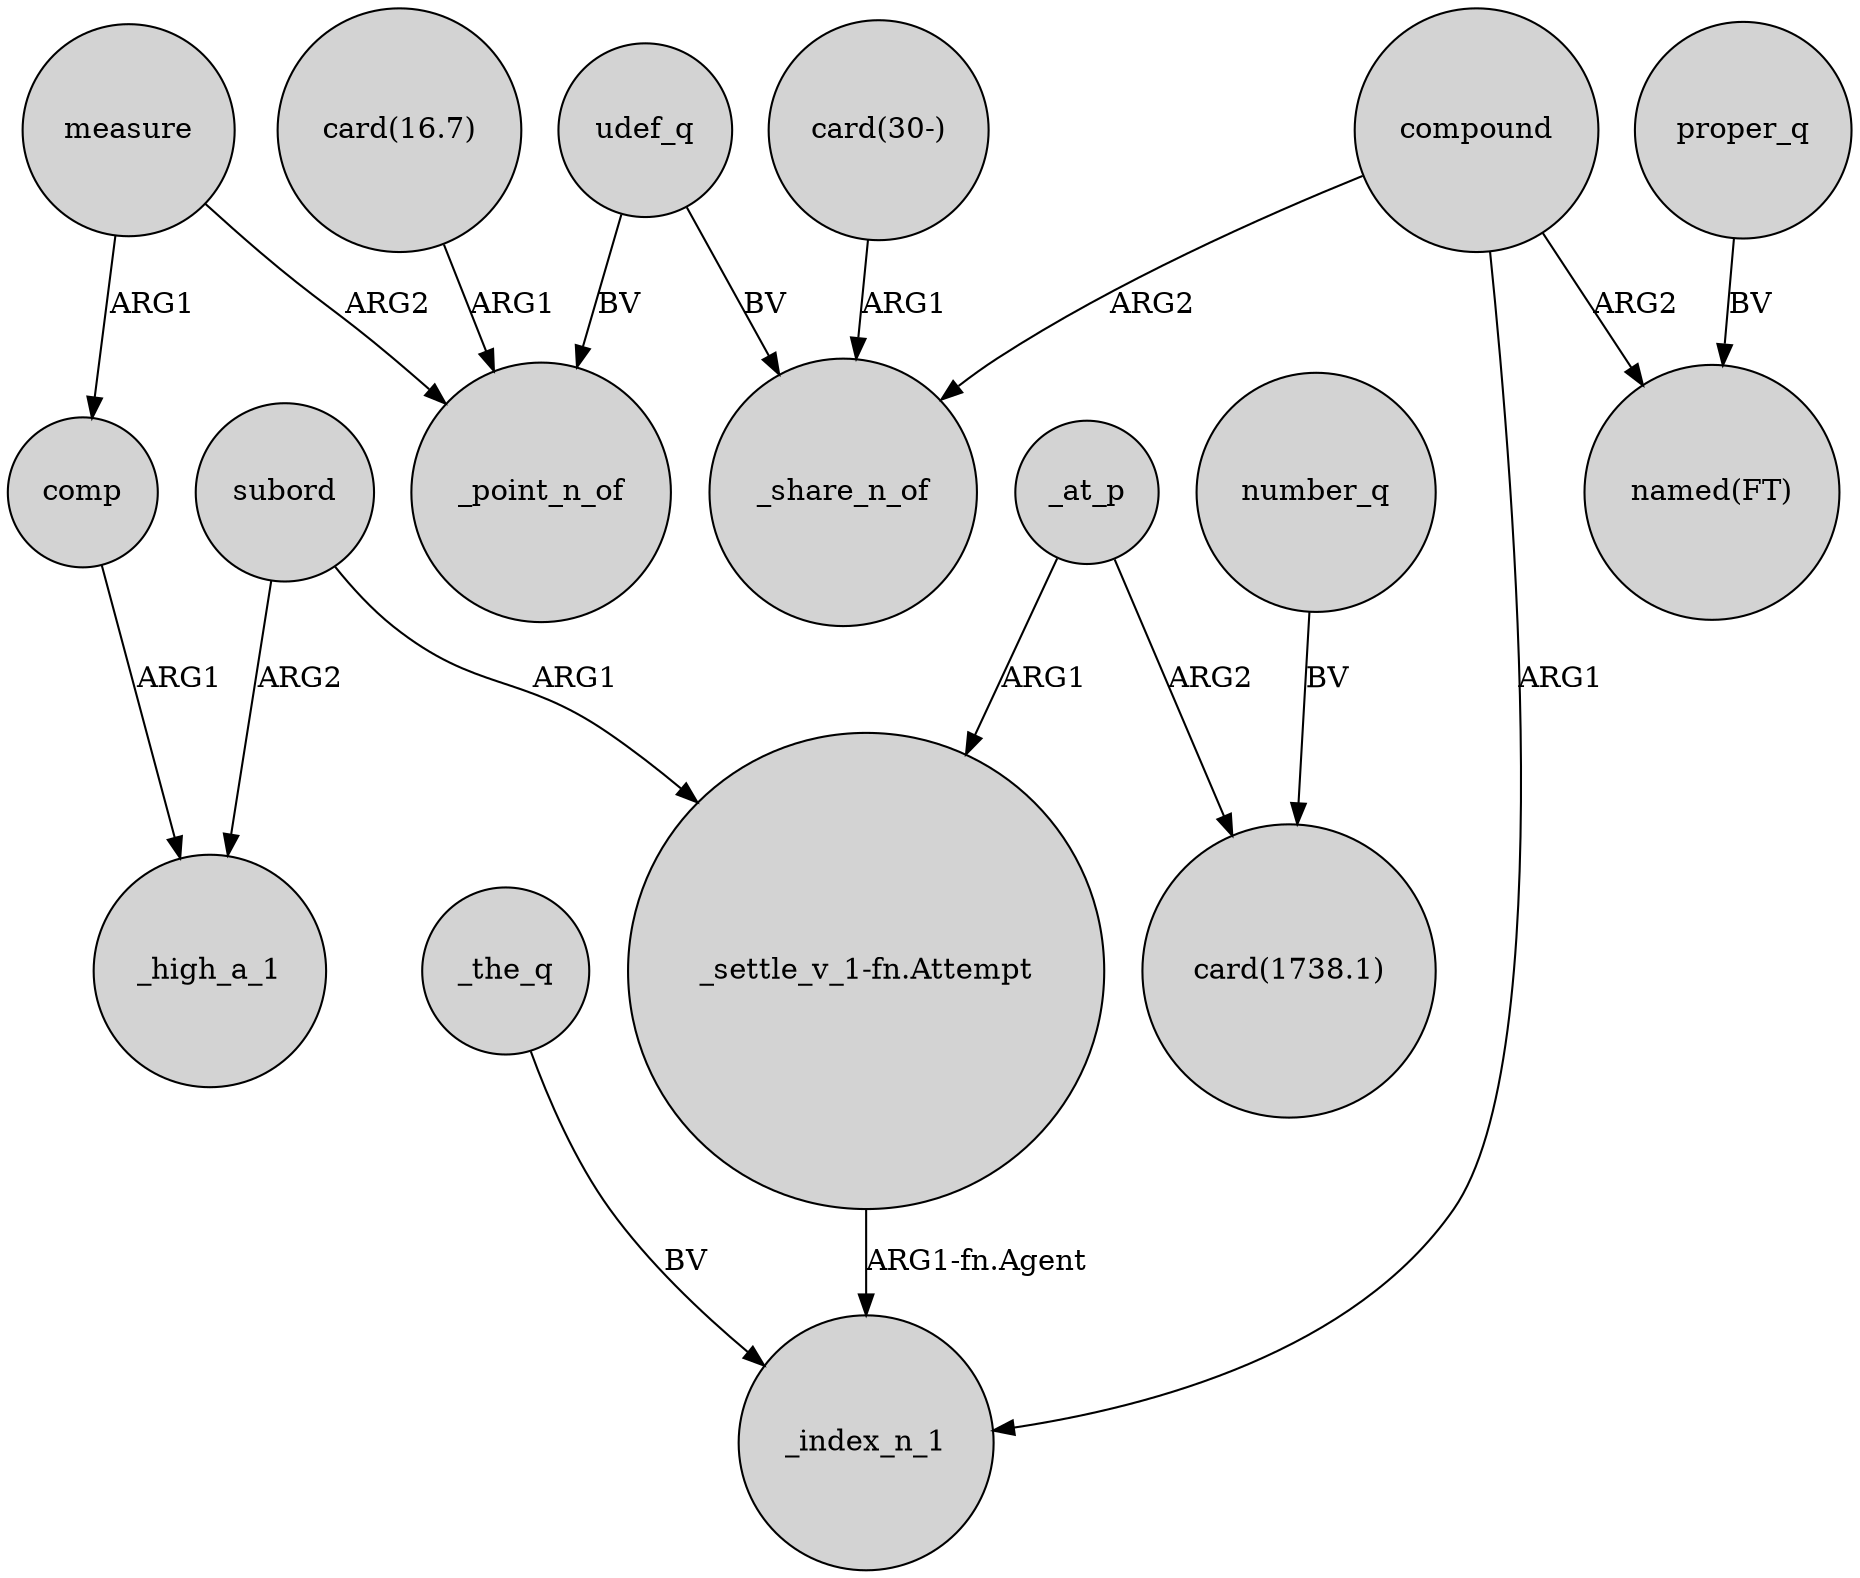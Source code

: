 digraph {
	node [shape=circle style=filled]
	subord -> _high_a_1 [label=ARG2]
	comp -> _high_a_1 [label=ARG1]
	udef_q -> _share_n_of [label=BV]
	measure -> _point_n_of [label=ARG2]
	_the_q -> _index_n_1 [label=BV]
	number_q -> "card(1738.1)" [label=BV]
	compound -> _index_n_1 [label=ARG1]
	udef_q -> _point_n_of [label=BV]
	"card(30-)" -> _share_n_of [label=ARG1]
	proper_q -> "named(FT)" [label=BV]
	_at_p -> "card(1738.1)" [label=ARG2]
	subord -> "_settle_v_1-fn.Attempt" [label=ARG1]
	compound -> "named(FT)" [label=ARG2]
	"card(16.7)" -> _point_n_of [label=ARG1]
	compound -> _share_n_of [label=ARG2]
	_at_p -> "_settle_v_1-fn.Attempt" [label=ARG1]
	"_settle_v_1-fn.Attempt" -> _index_n_1 [label="ARG1-fn.Agent"]
	measure -> comp [label=ARG1]
}
